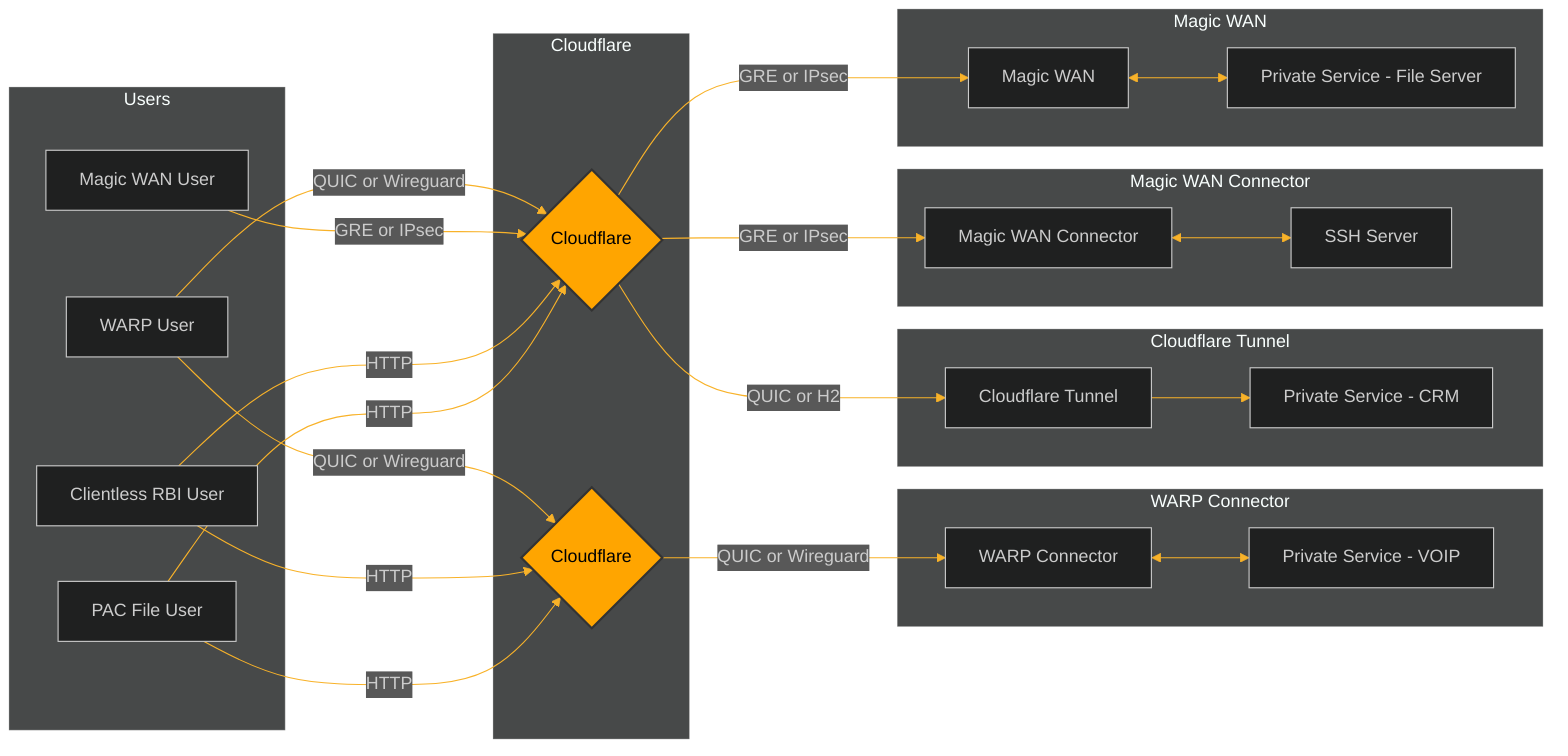 %%{init: {'theme': 'dark','themeVariables': { 'lineColor': '#F8B229', 'backgroundColor': 'transparent'} }}%%
graph LR;
  classDef cloudflare fill:#FFA500,stroke:#333,stroke-width:2px,color:#000000;
  subgraph Cloudflare
    K{Cloudflare}
    L{Cloudflare} 
  class K,L cloudflare
  end
  subgraph Users
    M[PAC File User] --> |HTTP| K
    M --> |HTTP| L
    N[Clientless RBI User] --> |HTTP| K
    N --> |HTTP| L
    F[Magic WAN User] --> |GRE or IPsec| K
    A[WARP User] --> |QUIC or Wireguard| K
    A --> |QUIC or Wireguard| L
  end
  subgraph WARP Connector   
    L -->|QUIC or Wireguard| H[WARP Connector] <--> I[Private Service - VOIP]   
  end
  subgraph Magic WAN
    K --> |GRE or IPsec| D[Magic WAN] <--> E[Private Service - File Server] 
  end
  subgraph Magic WAN Connector
    K --> |GRE or IPsec| G[Magic WAN Connector] <--> J[SSH Server]
  end
  subgraph Cloudflare Tunnel
    K --> |QUIC or H2| B[Cloudflare Tunnel] --> C[Private Service - CRM] 
  end
